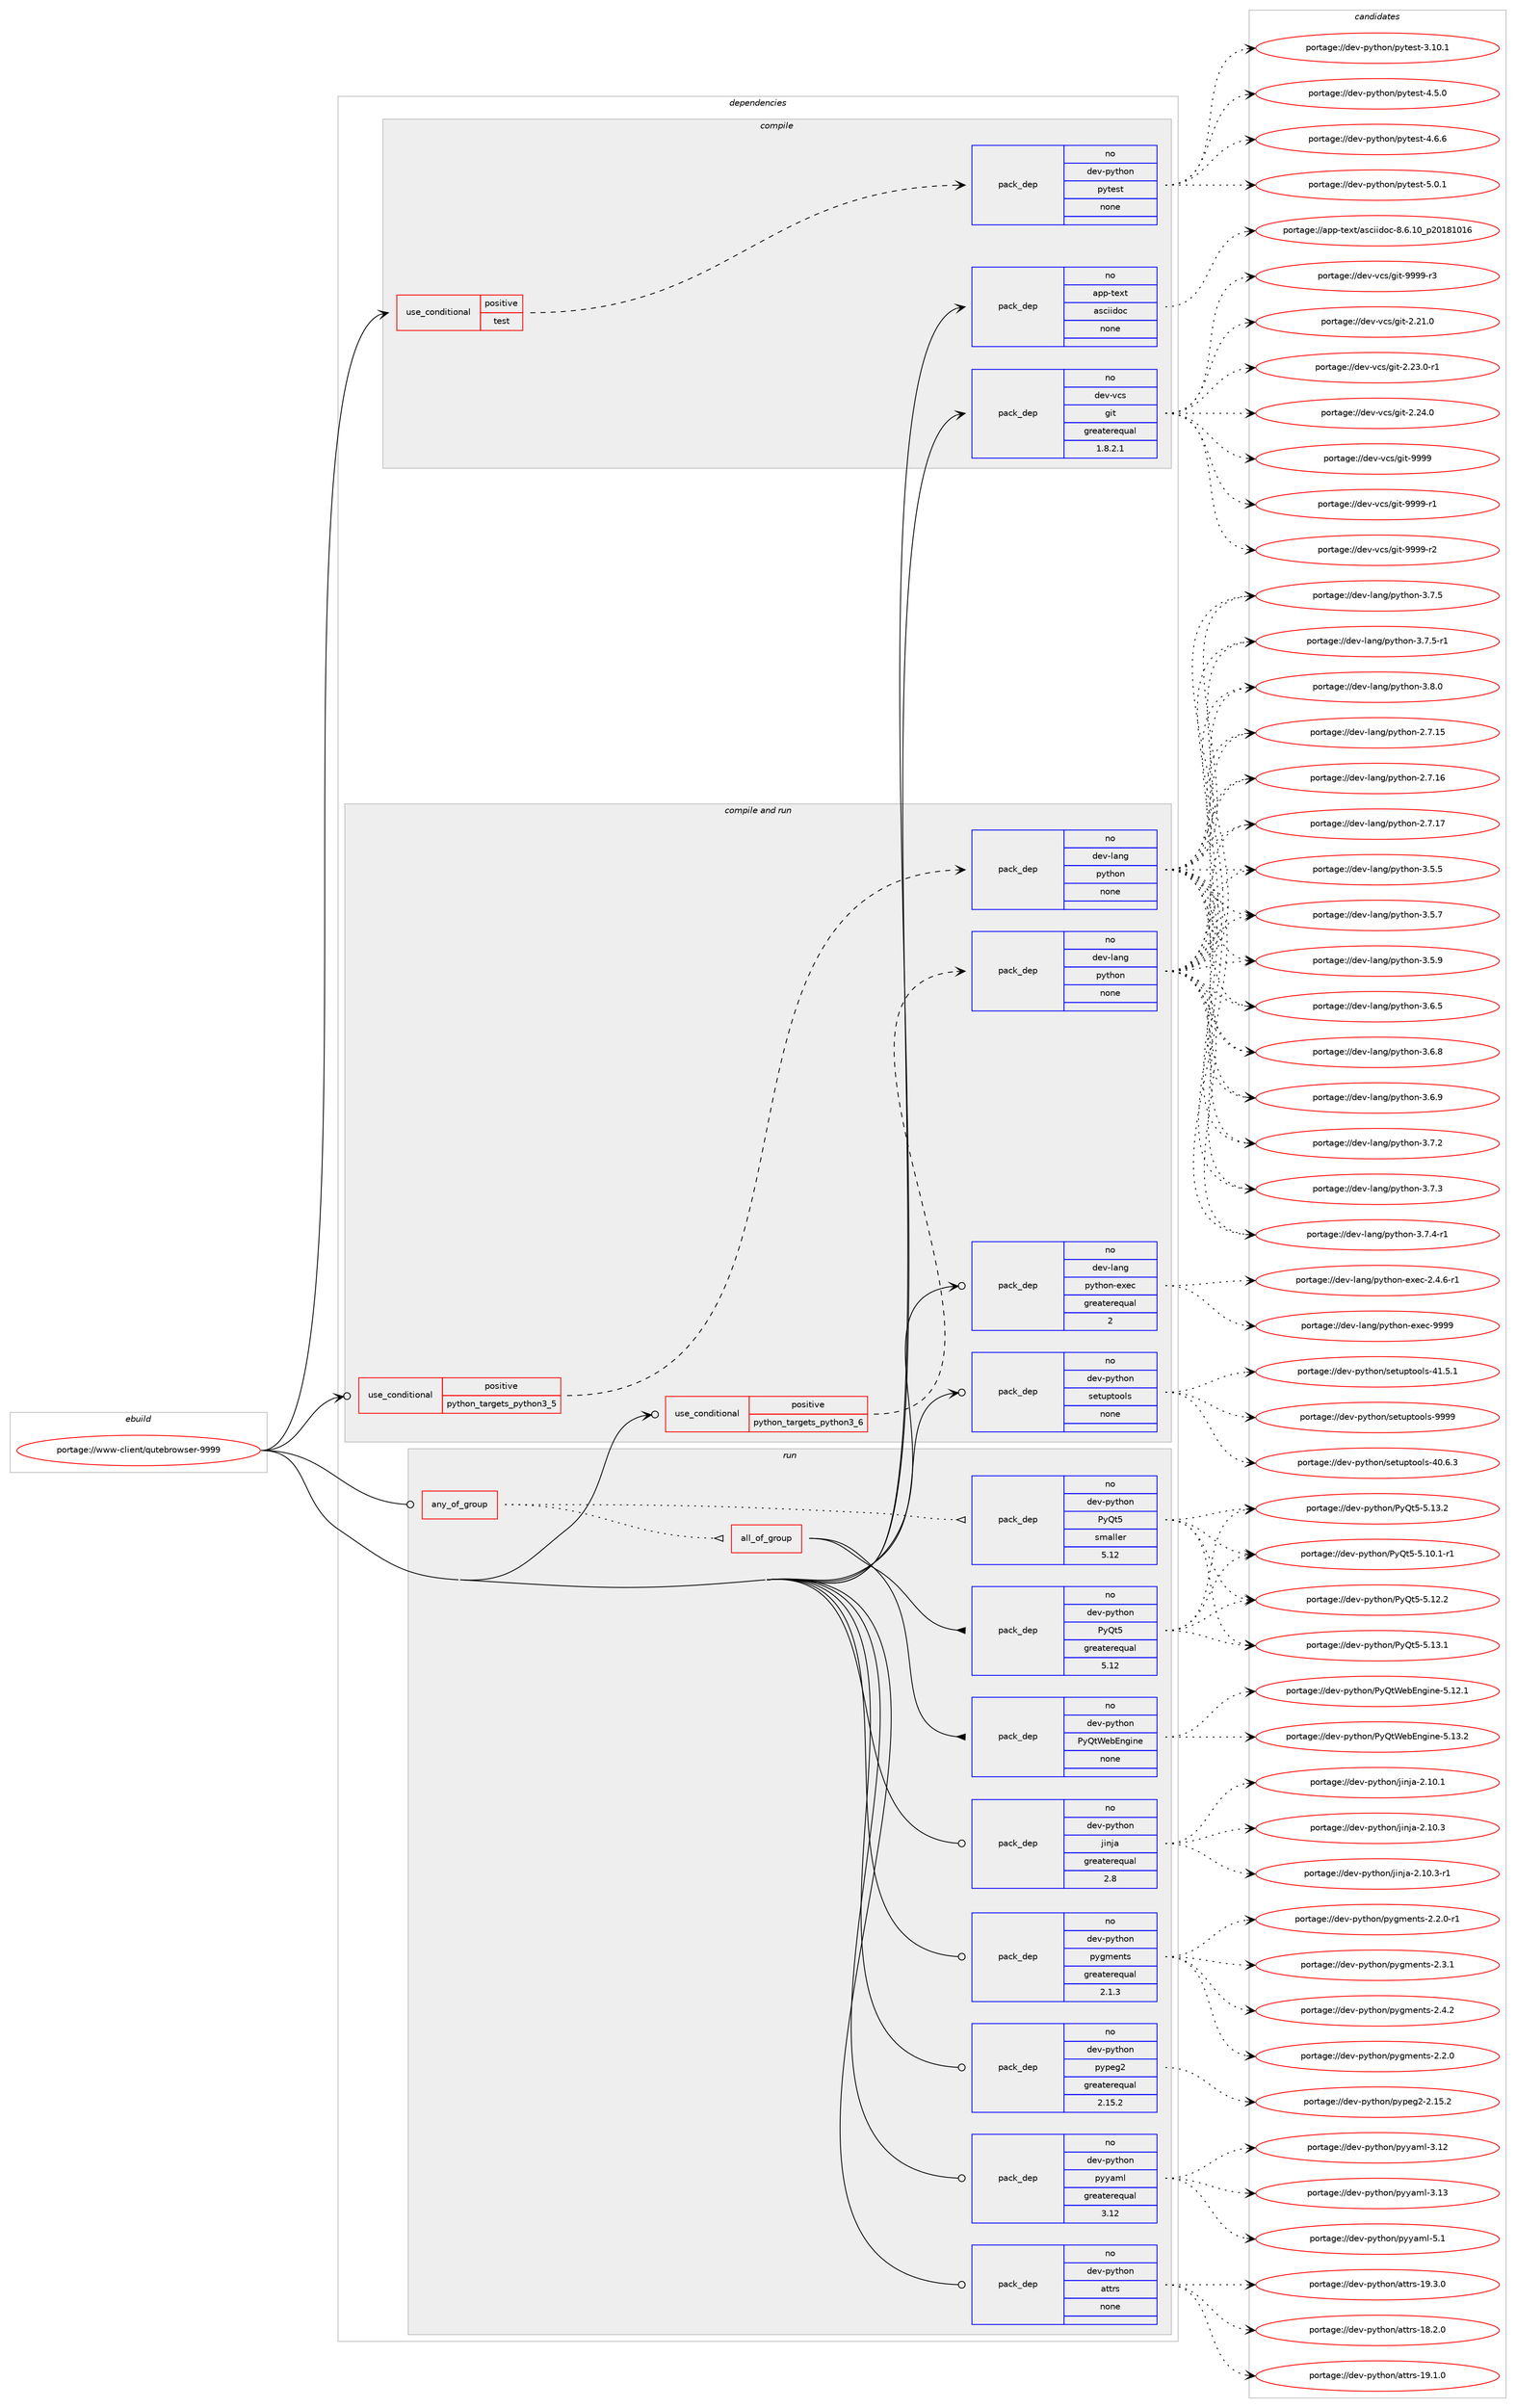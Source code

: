 digraph prolog {

# *************
# Graph options
# *************

newrank=true;
concentrate=true;
compound=true;
graph [rankdir=LR,fontname=Helvetica,fontsize=10,ranksep=1.5];#, ranksep=2.5, nodesep=0.2];
edge  [arrowhead=vee];
node  [fontname=Helvetica,fontsize=10];

# **********
# The ebuild
# **********

subgraph cluster_leftcol {
color=gray;
rank=same;
label=<<i>ebuild</i>>;
id [label="portage://www-client/qutebrowser-9999", color=red, width=4, href="../www-client/qutebrowser-9999.svg"];
}

# ****************
# The dependencies
# ****************

subgraph cluster_midcol {
color=gray;
label=<<i>dependencies</i>>;
subgraph cluster_compile {
fillcolor="#eeeeee";
style=filled;
label=<<i>compile</i>>;
subgraph cond106309 {
dependency441988 [label=<<TABLE BORDER="0" CELLBORDER="1" CELLSPACING="0" CELLPADDING="4"><TR><TD ROWSPAN="3" CELLPADDING="10">use_conditional</TD></TR><TR><TD>positive</TD></TR><TR><TD>test</TD></TR></TABLE>>, shape=none, color=red];
subgraph pack327831 {
dependency441989 [label=<<TABLE BORDER="0" CELLBORDER="1" CELLSPACING="0" CELLPADDING="4" WIDTH="220"><TR><TD ROWSPAN="6" CELLPADDING="30">pack_dep</TD></TR><TR><TD WIDTH="110">no</TD></TR><TR><TD>dev-python</TD></TR><TR><TD>pytest</TD></TR><TR><TD>none</TD></TR><TR><TD></TD></TR></TABLE>>, shape=none, color=blue];
}
dependency441988:e -> dependency441989:w [weight=20,style="dashed",arrowhead="vee"];
}
id:e -> dependency441988:w [weight=20,style="solid",arrowhead="vee"];
subgraph pack327832 {
dependency441990 [label=<<TABLE BORDER="0" CELLBORDER="1" CELLSPACING="0" CELLPADDING="4" WIDTH="220"><TR><TD ROWSPAN="6" CELLPADDING="30">pack_dep</TD></TR><TR><TD WIDTH="110">no</TD></TR><TR><TD>app-text</TD></TR><TR><TD>asciidoc</TD></TR><TR><TD>none</TD></TR><TR><TD></TD></TR></TABLE>>, shape=none, color=blue];
}
id:e -> dependency441990:w [weight=20,style="solid",arrowhead="vee"];
subgraph pack327833 {
dependency441991 [label=<<TABLE BORDER="0" CELLBORDER="1" CELLSPACING="0" CELLPADDING="4" WIDTH="220"><TR><TD ROWSPAN="6" CELLPADDING="30">pack_dep</TD></TR><TR><TD WIDTH="110">no</TD></TR><TR><TD>dev-vcs</TD></TR><TR><TD>git</TD></TR><TR><TD>greaterequal</TD></TR><TR><TD>1.8.2.1</TD></TR></TABLE>>, shape=none, color=blue];
}
id:e -> dependency441991:w [weight=20,style="solid",arrowhead="vee"];
}
subgraph cluster_compileandrun {
fillcolor="#eeeeee";
style=filled;
label=<<i>compile and run</i>>;
subgraph cond106310 {
dependency441992 [label=<<TABLE BORDER="0" CELLBORDER="1" CELLSPACING="0" CELLPADDING="4"><TR><TD ROWSPAN="3" CELLPADDING="10">use_conditional</TD></TR><TR><TD>positive</TD></TR><TR><TD>python_targets_python3_5</TD></TR></TABLE>>, shape=none, color=red];
subgraph pack327834 {
dependency441993 [label=<<TABLE BORDER="0" CELLBORDER="1" CELLSPACING="0" CELLPADDING="4" WIDTH="220"><TR><TD ROWSPAN="6" CELLPADDING="30">pack_dep</TD></TR><TR><TD WIDTH="110">no</TD></TR><TR><TD>dev-lang</TD></TR><TR><TD>python</TD></TR><TR><TD>none</TD></TR><TR><TD></TD></TR></TABLE>>, shape=none, color=blue];
}
dependency441992:e -> dependency441993:w [weight=20,style="dashed",arrowhead="vee"];
}
id:e -> dependency441992:w [weight=20,style="solid",arrowhead="odotvee"];
subgraph cond106311 {
dependency441994 [label=<<TABLE BORDER="0" CELLBORDER="1" CELLSPACING="0" CELLPADDING="4"><TR><TD ROWSPAN="3" CELLPADDING="10">use_conditional</TD></TR><TR><TD>positive</TD></TR><TR><TD>python_targets_python3_6</TD></TR></TABLE>>, shape=none, color=red];
subgraph pack327835 {
dependency441995 [label=<<TABLE BORDER="0" CELLBORDER="1" CELLSPACING="0" CELLPADDING="4" WIDTH="220"><TR><TD ROWSPAN="6" CELLPADDING="30">pack_dep</TD></TR><TR><TD WIDTH="110">no</TD></TR><TR><TD>dev-lang</TD></TR><TR><TD>python</TD></TR><TR><TD>none</TD></TR><TR><TD></TD></TR></TABLE>>, shape=none, color=blue];
}
dependency441994:e -> dependency441995:w [weight=20,style="dashed",arrowhead="vee"];
}
id:e -> dependency441994:w [weight=20,style="solid",arrowhead="odotvee"];
subgraph pack327836 {
dependency441996 [label=<<TABLE BORDER="0" CELLBORDER="1" CELLSPACING="0" CELLPADDING="4" WIDTH="220"><TR><TD ROWSPAN="6" CELLPADDING="30">pack_dep</TD></TR><TR><TD WIDTH="110">no</TD></TR><TR><TD>dev-lang</TD></TR><TR><TD>python-exec</TD></TR><TR><TD>greaterequal</TD></TR><TR><TD>2</TD></TR></TABLE>>, shape=none, color=blue];
}
id:e -> dependency441996:w [weight=20,style="solid",arrowhead="odotvee"];
subgraph pack327837 {
dependency441997 [label=<<TABLE BORDER="0" CELLBORDER="1" CELLSPACING="0" CELLPADDING="4" WIDTH="220"><TR><TD ROWSPAN="6" CELLPADDING="30">pack_dep</TD></TR><TR><TD WIDTH="110">no</TD></TR><TR><TD>dev-python</TD></TR><TR><TD>setuptools</TD></TR><TR><TD>none</TD></TR><TR><TD></TD></TR></TABLE>>, shape=none, color=blue];
}
id:e -> dependency441997:w [weight=20,style="solid",arrowhead="odotvee"];
}
subgraph cluster_run {
fillcolor="#eeeeee";
style=filled;
label=<<i>run</i>>;
subgraph any7572 {
dependency441998 [label=<<TABLE BORDER="0" CELLBORDER="1" CELLSPACING="0" CELLPADDING="4"><TR><TD CELLPADDING="10">any_of_group</TD></TR></TABLE>>, shape=none, color=red];subgraph all279 {
dependency441999 [label=<<TABLE BORDER="0" CELLBORDER="1" CELLSPACING="0" CELLPADDING="4"><TR><TD CELLPADDING="10">all_of_group</TD></TR></TABLE>>, shape=none, color=red];subgraph pack327838 {
dependency442000 [label=<<TABLE BORDER="0" CELLBORDER="1" CELLSPACING="0" CELLPADDING="4" WIDTH="220"><TR><TD ROWSPAN="6" CELLPADDING="30">pack_dep</TD></TR><TR><TD WIDTH="110">no</TD></TR><TR><TD>dev-python</TD></TR><TR><TD>PyQt5</TD></TR><TR><TD>greaterequal</TD></TR><TR><TD>5.12</TD></TR></TABLE>>, shape=none, color=blue];
}
dependency441999:e -> dependency442000:w [weight=20,style="solid",arrowhead="inv"];
subgraph pack327839 {
dependency442001 [label=<<TABLE BORDER="0" CELLBORDER="1" CELLSPACING="0" CELLPADDING="4" WIDTH="220"><TR><TD ROWSPAN="6" CELLPADDING="30">pack_dep</TD></TR><TR><TD WIDTH="110">no</TD></TR><TR><TD>dev-python</TD></TR><TR><TD>PyQtWebEngine</TD></TR><TR><TD>none</TD></TR><TR><TD></TD></TR></TABLE>>, shape=none, color=blue];
}
dependency441999:e -> dependency442001:w [weight=20,style="solid",arrowhead="inv"];
}
dependency441998:e -> dependency441999:w [weight=20,style="dotted",arrowhead="oinv"];
subgraph pack327840 {
dependency442002 [label=<<TABLE BORDER="0" CELLBORDER="1" CELLSPACING="0" CELLPADDING="4" WIDTH="220"><TR><TD ROWSPAN="6" CELLPADDING="30">pack_dep</TD></TR><TR><TD WIDTH="110">no</TD></TR><TR><TD>dev-python</TD></TR><TR><TD>PyQt5</TD></TR><TR><TD>smaller</TD></TR><TR><TD>5.12</TD></TR></TABLE>>, shape=none, color=blue];
}
dependency441998:e -> dependency442002:w [weight=20,style="dotted",arrowhead="oinv"];
}
id:e -> dependency441998:w [weight=20,style="solid",arrowhead="odot"];
subgraph pack327841 {
dependency442003 [label=<<TABLE BORDER="0" CELLBORDER="1" CELLSPACING="0" CELLPADDING="4" WIDTH="220"><TR><TD ROWSPAN="6" CELLPADDING="30">pack_dep</TD></TR><TR><TD WIDTH="110">no</TD></TR><TR><TD>dev-python</TD></TR><TR><TD>attrs</TD></TR><TR><TD>none</TD></TR><TR><TD></TD></TR></TABLE>>, shape=none, color=blue];
}
id:e -> dependency442003:w [weight=20,style="solid",arrowhead="odot"];
subgraph pack327842 {
dependency442004 [label=<<TABLE BORDER="0" CELLBORDER="1" CELLSPACING="0" CELLPADDING="4" WIDTH="220"><TR><TD ROWSPAN="6" CELLPADDING="30">pack_dep</TD></TR><TR><TD WIDTH="110">no</TD></TR><TR><TD>dev-python</TD></TR><TR><TD>jinja</TD></TR><TR><TD>greaterequal</TD></TR><TR><TD>2.8</TD></TR></TABLE>>, shape=none, color=blue];
}
id:e -> dependency442004:w [weight=20,style="solid",arrowhead="odot"];
subgraph pack327843 {
dependency442005 [label=<<TABLE BORDER="0" CELLBORDER="1" CELLSPACING="0" CELLPADDING="4" WIDTH="220"><TR><TD ROWSPAN="6" CELLPADDING="30">pack_dep</TD></TR><TR><TD WIDTH="110">no</TD></TR><TR><TD>dev-python</TD></TR><TR><TD>pygments</TD></TR><TR><TD>greaterequal</TD></TR><TR><TD>2.1.3</TD></TR></TABLE>>, shape=none, color=blue];
}
id:e -> dependency442005:w [weight=20,style="solid",arrowhead="odot"];
subgraph pack327844 {
dependency442006 [label=<<TABLE BORDER="0" CELLBORDER="1" CELLSPACING="0" CELLPADDING="4" WIDTH="220"><TR><TD ROWSPAN="6" CELLPADDING="30">pack_dep</TD></TR><TR><TD WIDTH="110">no</TD></TR><TR><TD>dev-python</TD></TR><TR><TD>pypeg2</TD></TR><TR><TD>greaterequal</TD></TR><TR><TD>2.15.2</TD></TR></TABLE>>, shape=none, color=blue];
}
id:e -> dependency442006:w [weight=20,style="solid",arrowhead="odot"];
subgraph pack327845 {
dependency442007 [label=<<TABLE BORDER="0" CELLBORDER="1" CELLSPACING="0" CELLPADDING="4" WIDTH="220"><TR><TD ROWSPAN="6" CELLPADDING="30">pack_dep</TD></TR><TR><TD WIDTH="110">no</TD></TR><TR><TD>dev-python</TD></TR><TR><TD>pyyaml</TD></TR><TR><TD>greaterequal</TD></TR><TR><TD>3.12</TD></TR></TABLE>>, shape=none, color=blue];
}
id:e -> dependency442007:w [weight=20,style="solid",arrowhead="odot"];
}
}

# **************
# The candidates
# **************

subgraph cluster_choices {
rank=same;
color=gray;
label=<<i>candidates</i>>;

subgraph choice327831 {
color=black;
nodesep=1;
choiceportage100101118451121211161041111104711212111610111511645514649484649 [label="portage://dev-python/pytest-3.10.1", color=red, width=4,href="../dev-python/pytest-3.10.1.svg"];
choiceportage1001011184511212111610411111047112121116101115116455246534648 [label="portage://dev-python/pytest-4.5.0", color=red, width=4,href="../dev-python/pytest-4.5.0.svg"];
choiceportage1001011184511212111610411111047112121116101115116455246544654 [label="portage://dev-python/pytest-4.6.6", color=red, width=4,href="../dev-python/pytest-4.6.6.svg"];
choiceportage1001011184511212111610411111047112121116101115116455346484649 [label="portage://dev-python/pytest-5.0.1", color=red, width=4,href="../dev-python/pytest-5.0.1.svg"];
dependency441989:e -> choiceportage100101118451121211161041111104711212111610111511645514649484649:w [style=dotted,weight="100"];
dependency441989:e -> choiceportage1001011184511212111610411111047112121116101115116455246534648:w [style=dotted,weight="100"];
dependency441989:e -> choiceportage1001011184511212111610411111047112121116101115116455246544654:w [style=dotted,weight="100"];
dependency441989:e -> choiceportage1001011184511212111610411111047112121116101115116455346484649:w [style=dotted,weight="100"];
}
subgraph choice327832 {
color=black;
nodesep=1;
choiceportage97112112451161011201164797115991051051001119945564654464948951125048495649484954 [label="portage://app-text/asciidoc-8.6.10_p20181016", color=red, width=4,href="../app-text/asciidoc-8.6.10_p20181016.svg"];
dependency441990:e -> choiceportage97112112451161011201164797115991051051001119945564654464948951125048495649484954:w [style=dotted,weight="100"];
}
subgraph choice327833 {
color=black;
nodesep=1;
choiceportage10010111845118991154710310511645504650494648 [label="portage://dev-vcs/git-2.21.0", color=red, width=4,href="../dev-vcs/git-2.21.0.svg"];
choiceportage100101118451189911547103105116455046505146484511449 [label="portage://dev-vcs/git-2.23.0-r1", color=red, width=4,href="../dev-vcs/git-2.23.0-r1.svg"];
choiceportage10010111845118991154710310511645504650524648 [label="portage://dev-vcs/git-2.24.0", color=red, width=4,href="../dev-vcs/git-2.24.0.svg"];
choiceportage1001011184511899115471031051164557575757 [label="portage://dev-vcs/git-9999", color=red, width=4,href="../dev-vcs/git-9999.svg"];
choiceportage10010111845118991154710310511645575757574511449 [label="portage://dev-vcs/git-9999-r1", color=red, width=4,href="../dev-vcs/git-9999-r1.svg"];
choiceportage10010111845118991154710310511645575757574511450 [label="portage://dev-vcs/git-9999-r2", color=red, width=4,href="../dev-vcs/git-9999-r2.svg"];
choiceportage10010111845118991154710310511645575757574511451 [label="portage://dev-vcs/git-9999-r3", color=red, width=4,href="../dev-vcs/git-9999-r3.svg"];
dependency441991:e -> choiceportage10010111845118991154710310511645504650494648:w [style=dotted,weight="100"];
dependency441991:e -> choiceportage100101118451189911547103105116455046505146484511449:w [style=dotted,weight="100"];
dependency441991:e -> choiceportage10010111845118991154710310511645504650524648:w [style=dotted,weight="100"];
dependency441991:e -> choiceportage1001011184511899115471031051164557575757:w [style=dotted,weight="100"];
dependency441991:e -> choiceportage10010111845118991154710310511645575757574511449:w [style=dotted,weight="100"];
dependency441991:e -> choiceportage10010111845118991154710310511645575757574511450:w [style=dotted,weight="100"];
dependency441991:e -> choiceportage10010111845118991154710310511645575757574511451:w [style=dotted,weight="100"];
}
subgraph choice327834 {
color=black;
nodesep=1;
choiceportage10010111845108971101034711212111610411111045504655464953 [label="portage://dev-lang/python-2.7.15", color=red, width=4,href="../dev-lang/python-2.7.15.svg"];
choiceportage10010111845108971101034711212111610411111045504655464954 [label="portage://dev-lang/python-2.7.16", color=red, width=4,href="../dev-lang/python-2.7.16.svg"];
choiceportage10010111845108971101034711212111610411111045504655464955 [label="portage://dev-lang/python-2.7.17", color=red, width=4,href="../dev-lang/python-2.7.17.svg"];
choiceportage100101118451089711010347112121116104111110455146534653 [label="portage://dev-lang/python-3.5.5", color=red, width=4,href="../dev-lang/python-3.5.5.svg"];
choiceportage100101118451089711010347112121116104111110455146534655 [label="portage://dev-lang/python-3.5.7", color=red, width=4,href="../dev-lang/python-3.5.7.svg"];
choiceportage100101118451089711010347112121116104111110455146534657 [label="portage://dev-lang/python-3.5.9", color=red, width=4,href="../dev-lang/python-3.5.9.svg"];
choiceportage100101118451089711010347112121116104111110455146544653 [label="portage://dev-lang/python-3.6.5", color=red, width=4,href="../dev-lang/python-3.6.5.svg"];
choiceportage100101118451089711010347112121116104111110455146544656 [label="portage://dev-lang/python-3.6.8", color=red, width=4,href="../dev-lang/python-3.6.8.svg"];
choiceportage100101118451089711010347112121116104111110455146544657 [label="portage://dev-lang/python-3.6.9", color=red, width=4,href="../dev-lang/python-3.6.9.svg"];
choiceportage100101118451089711010347112121116104111110455146554650 [label="portage://dev-lang/python-3.7.2", color=red, width=4,href="../dev-lang/python-3.7.2.svg"];
choiceportage100101118451089711010347112121116104111110455146554651 [label="portage://dev-lang/python-3.7.3", color=red, width=4,href="../dev-lang/python-3.7.3.svg"];
choiceportage1001011184510897110103471121211161041111104551465546524511449 [label="portage://dev-lang/python-3.7.4-r1", color=red, width=4,href="../dev-lang/python-3.7.4-r1.svg"];
choiceportage100101118451089711010347112121116104111110455146554653 [label="portage://dev-lang/python-3.7.5", color=red, width=4,href="../dev-lang/python-3.7.5.svg"];
choiceportage1001011184510897110103471121211161041111104551465546534511449 [label="portage://dev-lang/python-3.7.5-r1", color=red, width=4,href="../dev-lang/python-3.7.5-r1.svg"];
choiceportage100101118451089711010347112121116104111110455146564648 [label="portage://dev-lang/python-3.8.0", color=red, width=4,href="../dev-lang/python-3.8.0.svg"];
dependency441993:e -> choiceportage10010111845108971101034711212111610411111045504655464953:w [style=dotted,weight="100"];
dependency441993:e -> choiceportage10010111845108971101034711212111610411111045504655464954:w [style=dotted,weight="100"];
dependency441993:e -> choiceportage10010111845108971101034711212111610411111045504655464955:w [style=dotted,weight="100"];
dependency441993:e -> choiceportage100101118451089711010347112121116104111110455146534653:w [style=dotted,weight="100"];
dependency441993:e -> choiceportage100101118451089711010347112121116104111110455146534655:w [style=dotted,weight="100"];
dependency441993:e -> choiceportage100101118451089711010347112121116104111110455146534657:w [style=dotted,weight="100"];
dependency441993:e -> choiceportage100101118451089711010347112121116104111110455146544653:w [style=dotted,weight="100"];
dependency441993:e -> choiceportage100101118451089711010347112121116104111110455146544656:w [style=dotted,weight="100"];
dependency441993:e -> choiceportage100101118451089711010347112121116104111110455146544657:w [style=dotted,weight="100"];
dependency441993:e -> choiceportage100101118451089711010347112121116104111110455146554650:w [style=dotted,weight="100"];
dependency441993:e -> choiceportage100101118451089711010347112121116104111110455146554651:w [style=dotted,weight="100"];
dependency441993:e -> choiceportage1001011184510897110103471121211161041111104551465546524511449:w [style=dotted,weight="100"];
dependency441993:e -> choiceportage100101118451089711010347112121116104111110455146554653:w [style=dotted,weight="100"];
dependency441993:e -> choiceportage1001011184510897110103471121211161041111104551465546534511449:w [style=dotted,weight="100"];
dependency441993:e -> choiceportage100101118451089711010347112121116104111110455146564648:w [style=dotted,weight="100"];
}
subgraph choice327835 {
color=black;
nodesep=1;
choiceportage10010111845108971101034711212111610411111045504655464953 [label="portage://dev-lang/python-2.7.15", color=red, width=4,href="../dev-lang/python-2.7.15.svg"];
choiceportage10010111845108971101034711212111610411111045504655464954 [label="portage://dev-lang/python-2.7.16", color=red, width=4,href="../dev-lang/python-2.7.16.svg"];
choiceportage10010111845108971101034711212111610411111045504655464955 [label="portage://dev-lang/python-2.7.17", color=red, width=4,href="../dev-lang/python-2.7.17.svg"];
choiceportage100101118451089711010347112121116104111110455146534653 [label="portage://dev-lang/python-3.5.5", color=red, width=4,href="../dev-lang/python-3.5.5.svg"];
choiceportage100101118451089711010347112121116104111110455146534655 [label="portage://dev-lang/python-3.5.7", color=red, width=4,href="../dev-lang/python-3.5.7.svg"];
choiceportage100101118451089711010347112121116104111110455146534657 [label="portage://dev-lang/python-3.5.9", color=red, width=4,href="../dev-lang/python-3.5.9.svg"];
choiceportage100101118451089711010347112121116104111110455146544653 [label="portage://dev-lang/python-3.6.5", color=red, width=4,href="../dev-lang/python-3.6.5.svg"];
choiceportage100101118451089711010347112121116104111110455146544656 [label="portage://dev-lang/python-3.6.8", color=red, width=4,href="../dev-lang/python-3.6.8.svg"];
choiceportage100101118451089711010347112121116104111110455146544657 [label="portage://dev-lang/python-3.6.9", color=red, width=4,href="../dev-lang/python-3.6.9.svg"];
choiceportage100101118451089711010347112121116104111110455146554650 [label="portage://dev-lang/python-3.7.2", color=red, width=4,href="../dev-lang/python-3.7.2.svg"];
choiceportage100101118451089711010347112121116104111110455146554651 [label="portage://dev-lang/python-3.7.3", color=red, width=4,href="../dev-lang/python-3.7.3.svg"];
choiceportage1001011184510897110103471121211161041111104551465546524511449 [label="portage://dev-lang/python-3.7.4-r1", color=red, width=4,href="../dev-lang/python-3.7.4-r1.svg"];
choiceportage100101118451089711010347112121116104111110455146554653 [label="portage://dev-lang/python-3.7.5", color=red, width=4,href="../dev-lang/python-3.7.5.svg"];
choiceportage1001011184510897110103471121211161041111104551465546534511449 [label="portage://dev-lang/python-3.7.5-r1", color=red, width=4,href="../dev-lang/python-3.7.5-r1.svg"];
choiceportage100101118451089711010347112121116104111110455146564648 [label="portage://dev-lang/python-3.8.0", color=red, width=4,href="../dev-lang/python-3.8.0.svg"];
dependency441995:e -> choiceportage10010111845108971101034711212111610411111045504655464953:w [style=dotted,weight="100"];
dependency441995:e -> choiceportage10010111845108971101034711212111610411111045504655464954:w [style=dotted,weight="100"];
dependency441995:e -> choiceportage10010111845108971101034711212111610411111045504655464955:w [style=dotted,weight="100"];
dependency441995:e -> choiceportage100101118451089711010347112121116104111110455146534653:w [style=dotted,weight="100"];
dependency441995:e -> choiceportage100101118451089711010347112121116104111110455146534655:w [style=dotted,weight="100"];
dependency441995:e -> choiceportage100101118451089711010347112121116104111110455146534657:w [style=dotted,weight="100"];
dependency441995:e -> choiceportage100101118451089711010347112121116104111110455146544653:w [style=dotted,weight="100"];
dependency441995:e -> choiceportage100101118451089711010347112121116104111110455146544656:w [style=dotted,weight="100"];
dependency441995:e -> choiceportage100101118451089711010347112121116104111110455146544657:w [style=dotted,weight="100"];
dependency441995:e -> choiceportage100101118451089711010347112121116104111110455146554650:w [style=dotted,weight="100"];
dependency441995:e -> choiceportage100101118451089711010347112121116104111110455146554651:w [style=dotted,weight="100"];
dependency441995:e -> choiceportage1001011184510897110103471121211161041111104551465546524511449:w [style=dotted,weight="100"];
dependency441995:e -> choiceportage100101118451089711010347112121116104111110455146554653:w [style=dotted,weight="100"];
dependency441995:e -> choiceportage1001011184510897110103471121211161041111104551465546534511449:w [style=dotted,weight="100"];
dependency441995:e -> choiceportage100101118451089711010347112121116104111110455146564648:w [style=dotted,weight="100"];
}
subgraph choice327836 {
color=black;
nodesep=1;
choiceportage10010111845108971101034711212111610411111045101120101994550465246544511449 [label="portage://dev-lang/python-exec-2.4.6-r1", color=red, width=4,href="../dev-lang/python-exec-2.4.6-r1.svg"];
choiceportage10010111845108971101034711212111610411111045101120101994557575757 [label="portage://dev-lang/python-exec-9999", color=red, width=4,href="../dev-lang/python-exec-9999.svg"];
dependency441996:e -> choiceportage10010111845108971101034711212111610411111045101120101994550465246544511449:w [style=dotted,weight="100"];
dependency441996:e -> choiceportage10010111845108971101034711212111610411111045101120101994557575757:w [style=dotted,weight="100"];
}
subgraph choice327837 {
color=black;
nodesep=1;
choiceportage100101118451121211161041111104711510111611711211611111110811545524846544651 [label="portage://dev-python/setuptools-40.6.3", color=red, width=4,href="../dev-python/setuptools-40.6.3.svg"];
choiceportage100101118451121211161041111104711510111611711211611111110811545524946534649 [label="portage://dev-python/setuptools-41.5.1", color=red, width=4,href="../dev-python/setuptools-41.5.1.svg"];
choiceportage10010111845112121116104111110471151011161171121161111111081154557575757 [label="portage://dev-python/setuptools-9999", color=red, width=4,href="../dev-python/setuptools-9999.svg"];
dependency441997:e -> choiceportage100101118451121211161041111104711510111611711211611111110811545524846544651:w [style=dotted,weight="100"];
dependency441997:e -> choiceportage100101118451121211161041111104711510111611711211611111110811545524946534649:w [style=dotted,weight="100"];
dependency441997:e -> choiceportage10010111845112121116104111110471151011161171121161111111081154557575757:w [style=dotted,weight="100"];
}
subgraph choice327838 {
color=black;
nodesep=1;
choiceportage1001011184511212111610411111047801218111653455346494846494511449 [label="portage://dev-python/PyQt5-5.10.1-r1", color=red, width=4,href="../dev-python/PyQt5-5.10.1-r1.svg"];
choiceportage100101118451121211161041111104780121811165345534649504650 [label="portage://dev-python/PyQt5-5.12.2", color=red, width=4,href="../dev-python/PyQt5-5.12.2.svg"];
choiceportage100101118451121211161041111104780121811165345534649514649 [label="portage://dev-python/PyQt5-5.13.1", color=red, width=4,href="../dev-python/PyQt5-5.13.1.svg"];
choiceportage100101118451121211161041111104780121811165345534649514650 [label="portage://dev-python/PyQt5-5.13.2", color=red, width=4,href="../dev-python/PyQt5-5.13.2.svg"];
dependency442000:e -> choiceportage1001011184511212111610411111047801218111653455346494846494511449:w [style=dotted,weight="100"];
dependency442000:e -> choiceportage100101118451121211161041111104780121811165345534649504650:w [style=dotted,weight="100"];
dependency442000:e -> choiceportage100101118451121211161041111104780121811165345534649514649:w [style=dotted,weight="100"];
dependency442000:e -> choiceportage100101118451121211161041111104780121811165345534649514650:w [style=dotted,weight="100"];
}
subgraph choice327839 {
color=black;
nodesep=1;
choiceportage1001011184511212111610411111047801218111687101986911010310511010145534649504649 [label="portage://dev-python/PyQtWebEngine-5.12.1", color=red, width=4,href="../dev-python/PyQtWebEngine-5.12.1.svg"];
choiceportage1001011184511212111610411111047801218111687101986911010310511010145534649514650 [label="portage://dev-python/PyQtWebEngine-5.13.2", color=red, width=4,href="../dev-python/PyQtWebEngine-5.13.2.svg"];
dependency442001:e -> choiceportage1001011184511212111610411111047801218111687101986911010310511010145534649504649:w [style=dotted,weight="100"];
dependency442001:e -> choiceportage1001011184511212111610411111047801218111687101986911010310511010145534649514650:w [style=dotted,weight="100"];
}
subgraph choice327840 {
color=black;
nodesep=1;
choiceportage1001011184511212111610411111047801218111653455346494846494511449 [label="portage://dev-python/PyQt5-5.10.1-r1", color=red, width=4,href="../dev-python/PyQt5-5.10.1-r1.svg"];
choiceportage100101118451121211161041111104780121811165345534649504650 [label="portage://dev-python/PyQt5-5.12.2", color=red, width=4,href="../dev-python/PyQt5-5.12.2.svg"];
choiceportage100101118451121211161041111104780121811165345534649514649 [label="portage://dev-python/PyQt5-5.13.1", color=red, width=4,href="../dev-python/PyQt5-5.13.1.svg"];
choiceportage100101118451121211161041111104780121811165345534649514650 [label="portage://dev-python/PyQt5-5.13.2", color=red, width=4,href="../dev-python/PyQt5-5.13.2.svg"];
dependency442002:e -> choiceportage1001011184511212111610411111047801218111653455346494846494511449:w [style=dotted,weight="100"];
dependency442002:e -> choiceportage100101118451121211161041111104780121811165345534649504650:w [style=dotted,weight="100"];
dependency442002:e -> choiceportage100101118451121211161041111104780121811165345534649514649:w [style=dotted,weight="100"];
dependency442002:e -> choiceportage100101118451121211161041111104780121811165345534649514650:w [style=dotted,weight="100"];
}
subgraph choice327841 {
color=black;
nodesep=1;
choiceportage10010111845112121116104111110479711611611411545495646504648 [label="portage://dev-python/attrs-18.2.0", color=red, width=4,href="../dev-python/attrs-18.2.0.svg"];
choiceportage10010111845112121116104111110479711611611411545495746494648 [label="portage://dev-python/attrs-19.1.0", color=red, width=4,href="../dev-python/attrs-19.1.0.svg"];
choiceportage10010111845112121116104111110479711611611411545495746514648 [label="portage://dev-python/attrs-19.3.0", color=red, width=4,href="../dev-python/attrs-19.3.0.svg"];
dependency442003:e -> choiceportage10010111845112121116104111110479711611611411545495646504648:w [style=dotted,weight="100"];
dependency442003:e -> choiceportage10010111845112121116104111110479711611611411545495746494648:w [style=dotted,weight="100"];
dependency442003:e -> choiceportage10010111845112121116104111110479711611611411545495746514648:w [style=dotted,weight="100"];
}
subgraph choice327842 {
color=black;
nodesep=1;
choiceportage10010111845112121116104111110471061051101069745504649484649 [label="portage://dev-python/jinja-2.10.1", color=red, width=4,href="../dev-python/jinja-2.10.1.svg"];
choiceportage10010111845112121116104111110471061051101069745504649484651 [label="portage://dev-python/jinja-2.10.3", color=red, width=4,href="../dev-python/jinja-2.10.3.svg"];
choiceportage100101118451121211161041111104710610511010697455046494846514511449 [label="portage://dev-python/jinja-2.10.3-r1", color=red, width=4,href="../dev-python/jinja-2.10.3-r1.svg"];
dependency442004:e -> choiceportage10010111845112121116104111110471061051101069745504649484649:w [style=dotted,weight="100"];
dependency442004:e -> choiceportage10010111845112121116104111110471061051101069745504649484651:w [style=dotted,weight="100"];
dependency442004:e -> choiceportage100101118451121211161041111104710610511010697455046494846514511449:w [style=dotted,weight="100"];
}
subgraph choice327843 {
color=black;
nodesep=1;
choiceportage1001011184511212111610411111047112121103109101110116115455046504648 [label="portage://dev-python/pygments-2.2.0", color=red, width=4,href="../dev-python/pygments-2.2.0.svg"];
choiceportage10010111845112121116104111110471121211031091011101161154550465046484511449 [label="portage://dev-python/pygments-2.2.0-r1", color=red, width=4,href="../dev-python/pygments-2.2.0-r1.svg"];
choiceportage1001011184511212111610411111047112121103109101110116115455046514649 [label="portage://dev-python/pygments-2.3.1", color=red, width=4,href="../dev-python/pygments-2.3.1.svg"];
choiceportage1001011184511212111610411111047112121103109101110116115455046524650 [label="portage://dev-python/pygments-2.4.2", color=red, width=4,href="../dev-python/pygments-2.4.2.svg"];
dependency442005:e -> choiceportage1001011184511212111610411111047112121103109101110116115455046504648:w [style=dotted,weight="100"];
dependency442005:e -> choiceportage10010111845112121116104111110471121211031091011101161154550465046484511449:w [style=dotted,weight="100"];
dependency442005:e -> choiceportage1001011184511212111610411111047112121103109101110116115455046514649:w [style=dotted,weight="100"];
dependency442005:e -> choiceportage1001011184511212111610411111047112121103109101110116115455046524650:w [style=dotted,weight="100"];
}
subgraph choice327844 {
color=black;
nodesep=1;
choiceportage10010111845112121116104111110471121211121011035045504649534650 [label="portage://dev-python/pypeg2-2.15.2", color=red, width=4,href="../dev-python/pypeg2-2.15.2.svg"];
dependency442006:e -> choiceportage10010111845112121116104111110471121211121011035045504649534650:w [style=dotted,weight="100"];
}
subgraph choice327845 {
color=black;
nodesep=1;
choiceportage1001011184511212111610411111047112121121971091084551464950 [label="portage://dev-python/pyyaml-3.12", color=red, width=4,href="../dev-python/pyyaml-3.12.svg"];
choiceportage1001011184511212111610411111047112121121971091084551464951 [label="portage://dev-python/pyyaml-3.13", color=red, width=4,href="../dev-python/pyyaml-3.13.svg"];
choiceportage10010111845112121116104111110471121211219710910845534649 [label="portage://dev-python/pyyaml-5.1", color=red, width=4,href="../dev-python/pyyaml-5.1.svg"];
dependency442007:e -> choiceportage1001011184511212111610411111047112121121971091084551464950:w [style=dotted,weight="100"];
dependency442007:e -> choiceportage1001011184511212111610411111047112121121971091084551464951:w [style=dotted,weight="100"];
dependency442007:e -> choiceportage10010111845112121116104111110471121211219710910845534649:w [style=dotted,weight="100"];
}
}

}
